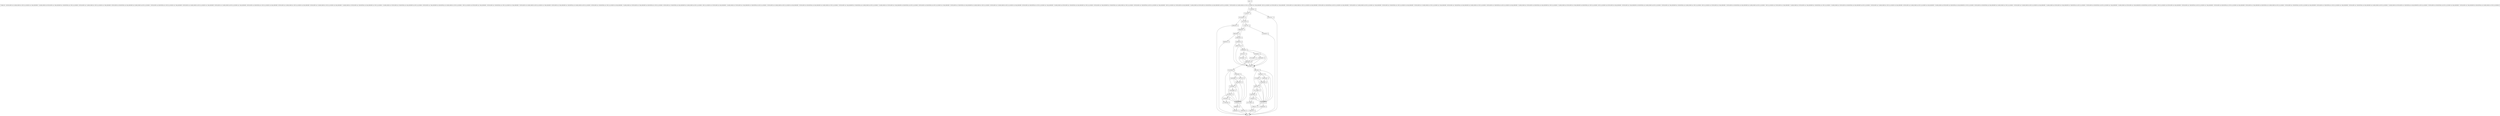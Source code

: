 digraph putNoNotify {
node [shape=record];
484655309 [label="484655309 - []"];
1739931003 [label="1739931003 - []"];
1411134905 [label="1411134905 - []"];
178718705 [label="178718705 - []"];
1686757524 [label="1686757524 - []"];
1169294563 [label="1169294563 - []"];
102348229 [label="102348229 - []"];
1400339485 [label="1400339485 - []"];
1026355902 [label="1026355902 - []"];
60660508 [label="60660508 - []"];
578360218 [label="578360218 - []"];
400841620 [label="400841620 - []"];
856979049 [label="856979049 - []"];
1972136955 [label="1972136955 - []"];
2127218854 [label="2127218854 - []"];
601198215 [label="601198215 - []"];
338403205 [label="338403205 - []"];
1305169247 [label="1305169247 - []"];
467345127 [label="467345127 - []"];
1029081649 [label="1029081649 - []"];
entry [label="entry - []"];
exit [label="exit - []"];
1716164167 [label="1716164167 - []"];
1749258842 [label="1749258842 - []"];
1978701017 [label="1978701017 - []"];
450289393 [label="450289393 - []"];
75129398 [label="75129398 - []"];
1328814045 [label="1328814045 - []"];
1275593196 [label="1275593196 - []"];
1981094330 [label="1981094330 - []"];
139641311 [label="139641311 - []"];
920872934 [label="920872934 - []"];
1326936519 [label="1326936519 - []"];
736681335 [label="736681335 - [(DUPLICATES && CACHE_MODE && !ENV_IS_LOCKING && !MAX_MEMORY), (!CACHE_MODE && DUPLICATES && !MAX_MEMORY && !SEQUENTIAL && !ENV_IS_LOCKING), (DUPLICATES && !CACHE_MODE && !ENV_IS_LOCKING && !MAX_MEMORY), (DUPLICATES && SEQUENTIAL && MAX_MEMORY && CACHE_MODE && ENV_IS_LOCKING), (!DUPLICATES && SEQUENTIAL && !ENV_IS_LOCKING && !MAX_MEMORY), (DUPLICATES && CACHE_MODE && ENV_IS_LOCKING && !MAX_MEMORY), (DUPLICATES && !CACHE_MODE && ENV_IS_LOCKING && !MAX_MEMORY), (DUPLICATES && SEQUENTIAL && !ENV_IS_LOCKING && MAX_MEMORY), (DUPLICATES && CACHE_MODE && !ENV_IS_LOCKING && MAX_MEMORY), (DUPLICATES && !CACHE_MODE && !ENV_IS_LOCKING && MAX_MEMORY), (!CACHE_MODE && !DUPLICATES && !SEQUENTIAL && MAX_MEMORY && !ENV_IS_LOCKING), (!CACHE_MODE && !DUPLICATES && !SEQUENTIAL && MAX_MEMORY && ENV_IS_LOCKING), (DUPLICATES && !MAX_MEMORY && SEQUENTIAL && CACHE_MODE && !ENV_IS_LOCKING), (!ENV_IS_LOCKING && DUPLICATES && !MAX_MEMORY), (!DUPLICATES && !SEQUENTIAL && !ENV_IS_LOCKING && !MAX_MEMORY), (!DUPLICATES && CACHE_MODE && ENV_IS_LOCKING && !MAX_MEMORY), (DUPLICATES && !MAX_MEMORY && !SEQUENTIAL && CACHE_MODE && ENV_IS_LOCKING), (DUPLICATES && !SEQUENTIAL && !ENV_IS_LOCKING && MAX_MEMORY), (!CACHE_MODE && !DUPLICATES && !MAX_MEMORY && SEQUENTIAL && !ENV_IS_LOCKING), (DUPLICATES && !SEQUENTIAL && MAX_MEMORY && CACHE_MODE && ENV_IS_LOCKING), (ENV_IS_LOCKING && !DUPLICATES && MAX_MEMORY), (!CACHE_MODE && !DUPLICATES && !MAX_MEMORY && !SEQUENTIAL && ENV_IS_LOCKING), (!DUPLICATES && CACHE_MODE && ENV_IS_LOCKING && MAX_MEMORY), (!DUPLICATES && SEQUENTIAL && MAX_MEMORY && CACHE_MODE && !ENV_IS_LOCKING), (!DUPLICATES && !MAX_MEMORY && !SEQUENTIAL && CACHE_MODE && ENV_IS_LOCKING), (!CACHE_MODE && !DUPLICATES && !MAX_MEMORY && SEQUENTIAL && ENV_IS_LOCKING), (DUPLICATES && SEQUENTIAL && ENV_IS_LOCKING && !MAX_MEMORY), (!DUPLICATES && !SEQUENTIAL && MAX_MEMORY && CACHE_MODE && !ENV_IS_LOCKING), (DUPLICATES && !CACHE_MODE && ENV_IS_LOCKING && MAX_MEMORY), (DUPLICATES && SEQUENTIAL && !ENV_IS_LOCKING && !MAX_MEMORY), (!CACHE_MODE && DUPLICATES && !SEQUENTIAL && MAX_MEMORY && !ENV_IS_LOCKING), (DUPLICATES && !MAX_MEMORY && !SEQUENTIAL && CACHE_MODE && !ENV_IS_LOCKING), (DUPLICATES && !SEQUENTIAL && ENV_IS_LOCKING && !MAX_MEMORY), (!ENV_IS_LOCKING && !DUPLICATES && MAX_MEMORY), (!CACHE_MODE && DUPLICATES && SEQUENTIAL && MAX_MEMORY && ENV_IS_LOCKING), (!DUPLICATES && CACHE_MODE && !ENV_IS_LOCKING && !MAX_MEMORY), (ENV_IS_LOCKING && DUPLICATES && !MAX_MEMORY), (!DUPLICATES && CACHE_MODE && !ENV_IS_LOCKING && MAX_MEMORY), (DUPLICATES && SEQUENTIAL && ENV_IS_LOCKING && MAX_MEMORY), (!DUPLICATES && !CACHE_MODE && ENV_IS_LOCKING && !MAX_MEMORY), (!DUPLICATES && !SEQUENTIAL && !ENV_IS_LOCKING && MAX_MEMORY), (!DUPLICATES && !CACHE_MODE && !ENV_IS_LOCKING && !MAX_MEMORY), (DUPLICATES && !SEQUENTIAL && MAX_MEMORY && CACHE_MODE && !ENV_IS_LOCKING), (DUPLICATES && !SEQUENTIAL && ENV_IS_LOCKING && MAX_MEMORY), (!CACHE_MODE && !DUPLICATES && SEQUENTIAL && MAX_MEMORY && !ENV_IS_LOCKING), (!CACHE_MODE && DUPLICATES && !MAX_MEMORY && SEQUENTIAL && !ENV_IS_LOCKING), (ENV_IS_LOCKING && DUPLICATES && MAX_MEMORY), (!DUPLICATES && !MAX_MEMORY && SEQUENTIAL && CACHE_MODE && ENV_IS_LOCKING), (!DUPLICATES && !MAX_MEMORY && !SEQUENTIAL && CACHE_MODE && !ENV_IS_LOCKING), (ENV_IS_LOCKING && !DUPLICATES && !MAX_MEMORY), (!DUPLICATES && SEQUENTIAL && MAX_MEMORY && CACHE_MODE && ENV_IS_LOCKING), (!ENV_IS_LOCKING && !DUPLICATES && !MAX_MEMORY), (!CACHE_MODE && !DUPLICATES && !MAX_MEMORY && !SEQUENTIAL && !ENV_IS_LOCKING), (!CACHE_MODE && !DUPLICATES && SEQUENTIAL && MAX_MEMORY && ENV_IS_LOCKING), (!DUPLICATES && !CACHE_MODE && !ENV_IS_LOCKING && MAX_MEMORY), (DUPLICATES && CACHE_MODE && ENV_IS_LOCKING && MAX_MEMORY), (!CACHE_MODE && DUPLICATES && SEQUENTIAL && MAX_MEMORY && !ENV_IS_LOCKING), (DUPLICATES && SEQUENTIAL && MAX_MEMORY && CACHE_MODE && !ENV_IS_LOCKING), (!DUPLICATES && !CACHE_MODE && ENV_IS_LOCKING && MAX_MEMORY), (!CACHE_MODE && DUPLICATES && !MAX_MEMORY && !SEQUENTIAL && ENV_IS_LOCKING), (!DUPLICATES && SEQUENTIAL && ENV_IS_LOCKING && !MAX_MEMORY), (!CACHE_MODE && DUPLICATES && !MAX_MEMORY && SEQUENTIAL && ENV_IS_LOCKING), (!ENV_IS_LOCKING && DUPLICATES && MAX_MEMORY), (!DUPLICATES && !SEQUENTIAL && ENV_IS_LOCKING && !MAX_MEMORY), (!DUPLICATES && SEQUENTIAL && !ENV_IS_LOCKING && MAX_MEMORY), (DUPLICATES && !MAX_MEMORY && SEQUENTIAL && CACHE_MODE && ENV_IS_LOCKING), (!DUPLICATES && !SEQUENTIAL && ENV_IS_LOCKING && MAX_MEMORY), (DUPLICATES && !SEQUENTIAL && !ENV_IS_LOCKING && !MAX_MEMORY), (!DUPLICATES && !SEQUENTIAL && MAX_MEMORY && CACHE_MODE && ENV_IS_LOCKING), (!CACHE_MODE && DUPLICATES && !SEQUENTIAL && MAX_MEMORY && ENV_IS_LOCKING), (!DUPLICATES && SEQUENTIAL && ENV_IS_LOCKING && MAX_MEMORY), (!DUPLICATES && !MAX_MEMORY && SEQUENTIAL && CACHE_MODE && !ENV_IS_LOCKING)]"];
1840484712 [label="1840484712 - []"];
1311979433 [label="1311979433 - []"];
804638514 [label="804638514 - []"];
1261082996 [label="1261082996 - []"];
1800421691 [label="1800421691 - []"];
1969404025 [label="1969404025 - []"];
52463326 [label="52463326 - []"];
1281692299 [label="1281692299 - []"];
1724077037 [label="1724077037 - []"];
348515431 [label="348515431 - []"];
36735716 [label="36735716 - []"];
837816447 [label="837816447 - []"];
1493242605 [label="1493242605 - []"];
1197120793 [label="1197120793 - []"];
416188915 [label="416188915 - []"];
323835285 [label="323835285 - []"];
1972425499 [label="1972425499 - []"];
1958634834 [label="1958634834 - []"];
1574430781 [label="1574430781 - []"];
entry;
exit;
484655309 -> exit;
1739931003 -> exit;
1411134905 -> 1026355902;
1411134905 -> 178718705;
178718705 -> 139641311;
178718705 -> 1029081649;
1686757524 -> 416188915;
1686757524 -> 1958634834;
1169294563 -> 1400339485;
1169294563 -> 36735716;
1169294563 -> 578360218;
102348229 -> exit;
1400339485 -> 1981094330;
1400339485 -> 578360218;
1026355902 -> 52463326;
1026355902 -> 2127218854;
1026355902 -> 178718705;
60660508 -> 323835285;
578360218 -> 484655309;
578360218 -> 60660508;
400841620 -> exit;
856979049 -> 804638514;
856979049 -> 1328814045;
1972136955 -> 416188915;
1972136955 -> 920872934;
2127218854 -> 1739931003;
601198215 -> 1305169247;
601198215 -> 1275593196;
601198215 -> 578360218;
338403205 -> 1026355902;
338403205 -> 1411134905;
338403205 -> 178718705;
1305169247 -> 1275593196;
1305169247 -> 578360218;
467345127 -> 837816447;
467345127 -> 416188915;
467345127 -> 920872934;
1029081649 -> exit;
entry -> 736681335;
1716164167 -> 1197120793;
1716164167 -> 1972425499;
1749258842 -> 601198215;
1749258842 -> 1261082996;
1749258842 -> 578360218;
1978701017 -> exit;
450289393 -> 1972136955;
450289393 -> 1493242605;
450289393 -> 416188915;
75129398 -> 1281692299;
75129398 -> 178718705;
1328814045 -> 1326936519;
1275593196 -> 323835285;
1981094330 -> 1749258842;
1981094330 -> 578360218;
139641311 -> 1739931003;
920872934 -> 416188915;
920872934 -> 1311979433;
1326936519 -> 416188915;
1326936519 -> 1686757524;
1326936519 -> 1958634834;
736681335 -> 1716164167;
736681335 -> 1574430781;
1840484712 -> 75129398;
1840484712 -> 1800421691;
1840484712 -> 178718705;
1311979433 -> 1169294563;
1311979433 -> 1749258842;
1311979433 -> 578360218;
804638514 -> exit;
1261082996 -> 601198215;
1261082996 -> 578360218;
1800421691 -> 1281692299;
1800421691 -> 178718705;
1969404025 -> 1328814045;
1969404025 -> 856979049;
52463326 -> 2127218854;
52463326 -> 178718705;
1281692299 -> 338403205;
1281692299 -> 178718705;
1724077037 -> 1969404025;
1724077037 -> 102348229;
348515431 -> 1840484712;
348515431 -> 338403205;
348515431 -> 178718705;
36735716 -> 1981094330;
36735716 -> 578360218;
837816447 -> 416188915;
837816447 -> 920872934;
1493242605 -> 416188915;
1493242605 -> 920872934;
1197120793 -> 1969404025;
1197120793 -> 1724077037;
416188915 -> 348515431;
416188915 -> 416188915;
323835285 -> exit;
1972425499 -> 1197120793;
1972425499 -> 400841620;
1958634834 -> 416188915;
1958634834 -> 450289393;
1958634834 -> 467345127;
1574430781 -> 1716164167;
1574430781 -> 1978701017;
}
